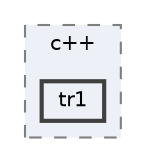 digraph "C:/Users/HP/Documents/GitHub/Minero-Game/Old/Classes/lib/include/c++/tr1"
{
 // LATEX_PDF_SIZE
  bgcolor="transparent";
  edge [fontname=Helvetica,fontsize=10,labelfontname=Helvetica,labelfontsize=10];
  node [fontname=Helvetica,fontsize=10,shape=box,height=0.2,width=0.4];
  compound=true
  subgraph clusterdir_ab34cc679d8df6bd6e481b08709f102d {
    graph [ bgcolor="#edf0f7", pencolor="grey50", label="c++", fontname=Helvetica,fontsize=10 style="filled,dashed", URL="dir_ab34cc679d8df6bd6e481b08709f102d.html",tooltip=""]
  dir_4f202eb5f43742d959a4e2b5794683b9 [label="tr1", fillcolor="#edf0f7", color="grey25", style="filled,bold", URL="dir_4f202eb5f43742d959a4e2b5794683b9.html",tooltip=""];
  }
}
